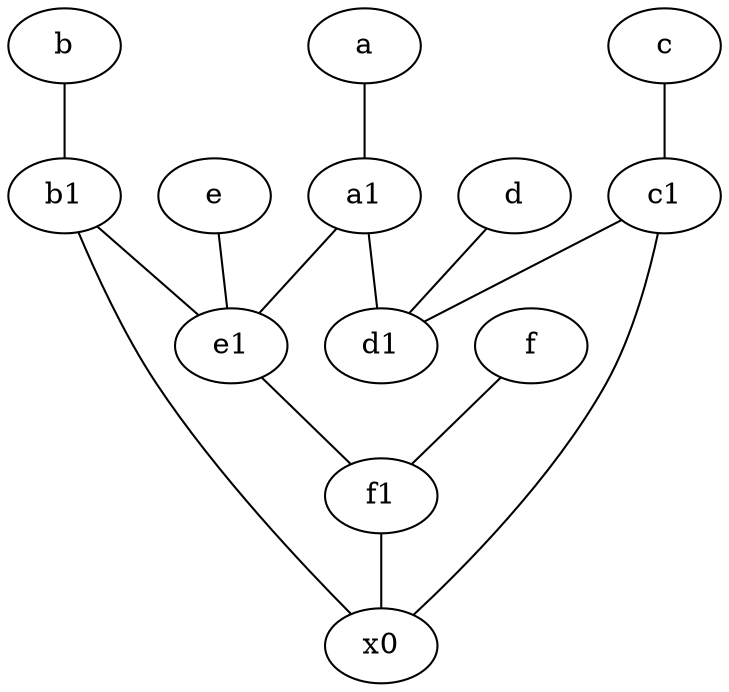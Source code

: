 graph {
	node [labelfontsize=50]
	b [labelfontsize=50 pos="10,4!"]
	e1 [labelfontsize=50 pos="7,7!"]
	b1 [labelfontsize=50 pos="9,4!"]
	c [labelfontsize=50 pos="4.5,2!"]
	c1 [labelfontsize=50 pos="4.5,3!"]
	f1 [labelfontsize=50 pos="3,8!"]
	d1 [labelfontsize=50 pos="3,5!"]
	a [labelfontsize=50 pos="8,2!"]
	a1 [labelfontsize=50 pos="8,3!"]
	e [labelfontsize=50 pos="7,9!"]
	d [labelfontsize=50 pos="2,5!"]
	f [labelfontsize=50 pos="3,9!"]
	x0 [labelfontsize=50]
	b1 -- e1
	b -- b1
	a1 -- e1
	e1 -- f1
	c -- c1
	e -- e1
	f -- f1
	f1 -- x0
	b1 -- x0
	c1 -- d1
	c1 -- x0
	a -- a1
	d -- d1
	a1 -- d1
}
